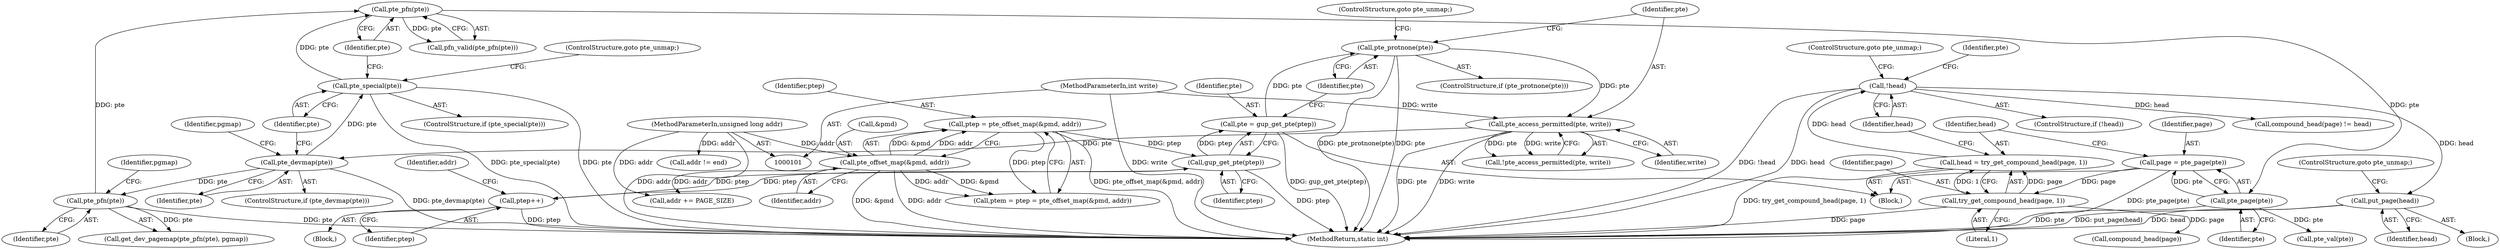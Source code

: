 digraph "0_linux_6b3a707736301c2128ca85ce85fb13f60b5e350a_10@pointer" {
"1000203" [label="(Call,put_page(head))"];
"1000191" [label="(Call,!head)"];
"1000185" [label="(Call,head = try_get_compound_head(page, 1))"];
"1000187" [label="(Call,try_get_compound_head(page, 1))"];
"1000181" [label="(Call,page = pte_page(pte))"];
"1000183" [label="(Call,pte_page(pte))"];
"1000179" [label="(Call,pte_pfn(pte))"];
"1000158" [label="(Call,pte_pfn(pte))"];
"1000152" [label="(Call,pte_devmap(pte))"];
"1000147" [label="(Call,pte_access_permitted(pte, write))"];
"1000142" [label="(Call,pte_protnone(pte))"];
"1000135" [label="(Call,pte = gup_get_pte(ptep))"];
"1000137" [label="(Call,gup_get_pte(ptep))"];
"1000224" [label="(Call,ptep++)"];
"1000126" [label="(Call,ptep = pte_offset_map(&pmd, addr))"];
"1000128" [label="(Call,pte_offset_map(&pmd, addr))"];
"1000103" [label="(MethodParameterIn,unsigned long addr)"];
"1000105" [label="(MethodParameterIn,int write)"];
"1000173" [label="(Call,pte_special(pte))"];
"1000224" [label="(Call,ptep++)"];
"1000204" [label="(Identifier,head)"];
"1000133" [label="(Block,)"];
"1000190" [label="(ControlStructure,if (!head))"];
"1000173" [label="(Call,pte_special(pte))"];
"1000143" [label="(Identifier,pte)"];
"1000124" [label="(Call,ptem = ptep = pte_offset_map(&pmd, addr))"];
"1000227" [label="(Call,addr += PAGE_SIZE)"];
"1000192" [label="(Identifier,head)"];
"1000156" [label="(Identifier,pgmap)"];
"1000137" [label="(Call,gup_get_pte(ptep))"];
"1000128" [label="(Call,pte_offset_map(&pmd, addr))"];
"1000141" [label="(ControlStructure,if (pte_protnone(pte)))"];
"1000186" [label="(Identifier,head)"];
"1000184" [label="(Identifier,pte)"];
"1000203" [label="(Call,put_page(head))"];
"1000152" [label="(Call,pte_devmap(pte))"];
"1000182" [label="(Identifier,page)"];
"1000174" [label="(Identifier,pte)"];
"1000230" [label="(Call,addr != end)"];
"1000159" [label="(Identifier,pte)"];
"1000191" [label="(Call,!head)"];
"1000198" [label="(Identifier,pte)"];
"1000142" [label="(Call,pte_protnone(pte))"];
"1000105" [label="(MethodParameterIn,int write)"];
"1000187" [label="(Call,try_get_compound_head(page, 1))"];
"1000129" [label="(Call,&pmd)"];
"1000138" [label="(Identifier,ptep)"];
"1000157" [label="(Call,get_dev_pagemap(pte_pfn(pte), pgmap))"];
"1000183" [label="(Call,pte_page(pte))"];
"1000197" [label="(Call,pte_val(pte))"];
"1000178" [label="(Call,pfn_valid(pte_pfn(pte)))"];
"1000144" [label="(ControlStructure,goto pte_unmap;)"];
"1000126" [label="(Call,ptep = pte_offset_map(&pmd, addr))"];
"1000205" [label="(ControlStructure,goto pte_unmap;)"];
"1000127" [label="(Identifier,ptep)"];
"1000189" [label="(Literal,1)"];
"1000135" [label="(Call,pte = gup_get_pte(ptep))"];
"1000103" [label="(MethodParameterIn,unsigned long addr)"];
"1000146" [label="(Call,!pte_access_permitted(pte, write))"];
"1000245" [label="(MethodReturn,static int)"];
"1000158" [label="(Call,pte_pfn(pte))"];
"1000175" [label="(ControlStructure,goto pte_unmap;)"];
"1000148" [label="(Identifier,pte)"];
"1000180" [label="(Identifier,pte)"];
"1000149" [label="(Identifier,write)"];
"1000153" [label="(Identifier,pte)"];
"1000228" [label="(Identifier,addr)"];
"1000223" [label="(Block,)"];
"1000225" [label="(Identifier,ptep)"];
"1000188" [label="(Identifier,page)"];
"1000208" [label="(Call,compound_head(page))"];
"1000172" [label="(ControlStructure,if (pte_special(pte)))"];
"1000160" [label="(Identifier,pgmap)"];
"1000179" [label="(Call,pte_pfn(pte))"];
"1000147" [label="(Call,pte_access_permitted(pte, write))"];
"1000202" [label="(Block,)"];
"1000193" [label="(ControlStructure,goto pte_unmap;)"];
"1000181" [label="(Call,page = pte_page(pte))"];
"1000131" [label="(Identifier,addr)"];
"1000185" [label="(Call,head = try_get_compound_head(page, 1))"];
"1000151" [label="(ControlStructure,if (pte_devmap(pte)))"];
"1000207" [label="(Call,compound_head(page) != head)"];
"1000136" [label="(Identifier,pte)"];
"1000203" -> "1000202"  [label="AST: "];
"1000203" -> "1000204"  [label="CFG: "];
"1000204" -> "1000203"  [label="AST: "];
"1000205" -> "1000203"  [label="CFG: "];
"1000203" -> "1000245"  [label="DDG: put_page(head)"];
"1000203" -> "1000245"  [label="DDG: head"];
"1000191" -> "1000203"  [label="DDG: head"];
"1000191" -> "1000190"  [label="AST: "];
"1000191" -> "1000192"  [label="CFG: "];
"1000192" -> "1000191"  [label="AST: "];
"1000193" -> "1000191"  [label="CFG: "];
"1000198" -> "1000191"  [label="CFG: "];
"1000191" -> "1000245"  [label="DDG: !head"];
"1000191" -> "1000245"  [label="DDG: head"];
"1000185" -> "1000191"  [label="DDG: head"];
"1000191" -> "1000207"  [label="DDG: head"];
"1000185" -> "1000133"  [label="AST: "];
"1000185" -> "1000187"  [label="CFG: "];
"1000186" -> "1000185"  [label="AST: "];
"1000187" -> "1000185"  [label="AST: "];
"1000192" -> "1000185"  [label="CFG: "];
"1000185" -> "1000245"  [label="DDG: try_get_compound_head(page, 1)"];
"1000187" -> "1000185"  [label="DDG: page"];
"1000187" -> "1000185"  [label="DDG: 1"];
"1000187" -> "1000189"  [label="CFG: "];
"1000188" -> "1000187"  [label="AST: "];
"1000189" -> "1000187"  [label="AST: "];
"1000187" -> "1000245"  [label="DDG: page"];
"1000181" -> "1000187"  [label="DDG: page"];
"1000187" -> "1000208"  [label="DDG: page"];
"1000181" -> "1000133"  [label="AST: "];
"1000181" -> "1000183"  [label="CFG: "];
"1000182" -> "1000181"  [label="AST: "];
"1000183" -> "1000181"  [label="AST: "];
"1000186" -> "1000181"  [label="CFG: "];
"1000181" -> "1000245"  [label="DDG: pte_page(pte)"];
"1000183" -> "1000181"  [label="DDG: pte"];
"1000183" -> "1000184"  [label="CFG: "];
"1000184" -> "1000183"  [label="AST: "];
"1000183" -> "1000245"  [label="DDG: pte"];
"1000179" -> "1000183"  [label="DDG: pte"];
"1000183" -> "1000197"  [label="DDG: pte"];
"1000179" -> "1000178"  [label="AST: "];
"1000179" -> "1000180"  [label="CFG: "];
"1000180" -> "1000179"  [label="AST: "];
"1000178" -> "1000179"  [label="CFG: "];
"1000179" -> "1000178"  [label="DDG: pte"];
"1000158" -> "1000179"  [label="DDG: pte"];
"1000173" -> "1000179"  [label="DDG: pte"];
"1000158" -> "1000157"  [label="AST: "];
"1000158" -> "1000159"  [label="CFG: "];
"1000159" -> "1000158"  [label="AST: "];
"1000160" -> "1000158"  [label="CFG: "];
"1000158" -> "1000245"  [label="DDG: pte"];
"1000158" -> "1000157"  [label="DDG: pte"];
"1000152" -> "1000158"  [label="DDG: pte"];
"1000152" -> "1000151"  [label="AST: "];
"1000152" -> "1000153"  [label="CFG: "];
"1000153" -> "1000152"  [label="AST: "];
"1000156" -> "1000152"  [label="CFG: "];
"1000174" -> "1000152"  [label="CFG: "];
"1000152" -> "1000245"  [label="DDG: pte_devmap(pte)"];
"1000147" -> "1000152"  [label="DDG: pte"];
"1000152" -> "1000173"  [label="DDG: pte"];
"1000147" -> "1000146"  [label="AST: "];
"1000147" -> "1000149"  [label="CFG: "];
"1000148" -> "1000147"  [label="AST: "];
"1000149" -> "1000147"  [label="AST: "];
"1000146" -> "1000147"  [label="CFG: "];
"1000147" -> "1000245"  [label="DDG: write"];
"1000147" -> "1000245"  [label="DDG: pte"];
"1000147" -> "1000146"  [label="DDG: pte"];
"1000147" -> "1000146"  [label="DDG: write"];
"1000142" -> "1000147"  [label="DDG: pte"];
"1000105" -> "1000147"  [label="DDG: write"];
"1000142" -> "1000141"  [label="AST: "];
"1000142" -> "1000143"  [label="CFG: "];
"1000143" -> "1000142"  [label="AST: "];
"1000144" -> "1000142"  [label="CFG: "];
"1000148" -> "1000142"  [label="CFG: "];
"1000142" -> "1000245"  [label="DDG: pte_protnone(pte)"];
"1000142" -> "1000245"  [label="DDG: pte"];
"1000135" -> "1000142"  [label="DDG: pte"];
"1000135" -> "1000133"  [label="AST: "];
"1000135" -> "1000137"  [label="CFG: "];
"1000136" -> "1000135"  [label="AST: "];
"1000137" -> "1000135"  [label="AST: "];
"1000143" -> "1000135"  [label="CFG: "];
"1000135" -> "1000245"  [label="DDG: gup_get_pte(ptep)"];
"1000137" -> "1000135"  [label="DDG: ptep"];
"1000137" -> "1000138"  [label="CFG: "];
"1000138" -> "1000137"  [label="AST: "];
"1000137" -> "1000245"  [label="DDG: ptep"];
"1000224" -> "1000137"  [label="DDG: ptep"];
"1000126" -> "1000137"  [label="DDG: ptep"];
"1000137" -> "1000224"  [label="DDG: ptep"];
"1000224" -> "1000223"  [label="AST: "];
"1000224" -> "1000225"  [label="CFG: "];
"1000225" -> "1000224"  [label="AST: "];
"1000228" -> "1000224"  [label="CFG: "];
"1000224" -> "1000245"  [label="DDG: ptep"];
"1000126" -> "1000124"  [label="AST: "];
"1000126" -> "1000128"  [label="CFG: "];
"1000127" -> "1000126"  [label="AST: "];
"1000128" -> "1000126"  [label="AST: "];
"1000124" -> "1000126"  [label="CFG: "];
"1000126" -> "1000245"  [label="DDG: pte_offset_map(&pmd, addr)"];
"1000126" -> "1000124"  [label="DDG: ptep"];
"1000128" -> "1000126"  [label="DDG: &pmd"];
"1000128" -> "1000126"  [label="DDG: addr"];
"1000128" -> "1000131"  [label="CFG: "];
"1000129" -> "1000128"  [label="AST: "];
"1000131" -> "1000128"  [label="AST: "];
"1000128" -> "1000245"  [label="DDG: &pmd"];
"1000128" -> "1000245"  [label="DDG: addr"];
"1000128" -> "1000124"  [label="DDG: &pmd"];
"1000128" -> "1000124"  [label="DDG: addr"];
"1000103" -> "1000128"  [label="DDG: addr"];
"1000128" -> "1000227"  [label="DDG: addr"];
"1000103" -> "1000101"  [label="AST: "];
"1000103" -> "1000245"  [label="DDG: addr"];
"1000103" -> "1000227"  [label="DDG: addr"];
"1000103" -> "1000230"  [label="DDG: addr"];
"1000105" -> "1000101"  [label="AST: "];
"1000105" -> "1000245"  [label="DDG: write"];
"1000173" -> "1000172"  [label="AST: "];
"1000173" -> "1000174"  [label="CFG: "];
"1000174" -> "1000173"  [label="AST: "];
"1000175" -> "1000173"  [label="CFG: "];
"1000180" -> "1000173"  [label="CFG: "];
"1000173" -> "1000245"  [label="DDG: pte_special(pte)"];
"1000173" -> "1000245"  [label="DDG: pte"];
}
